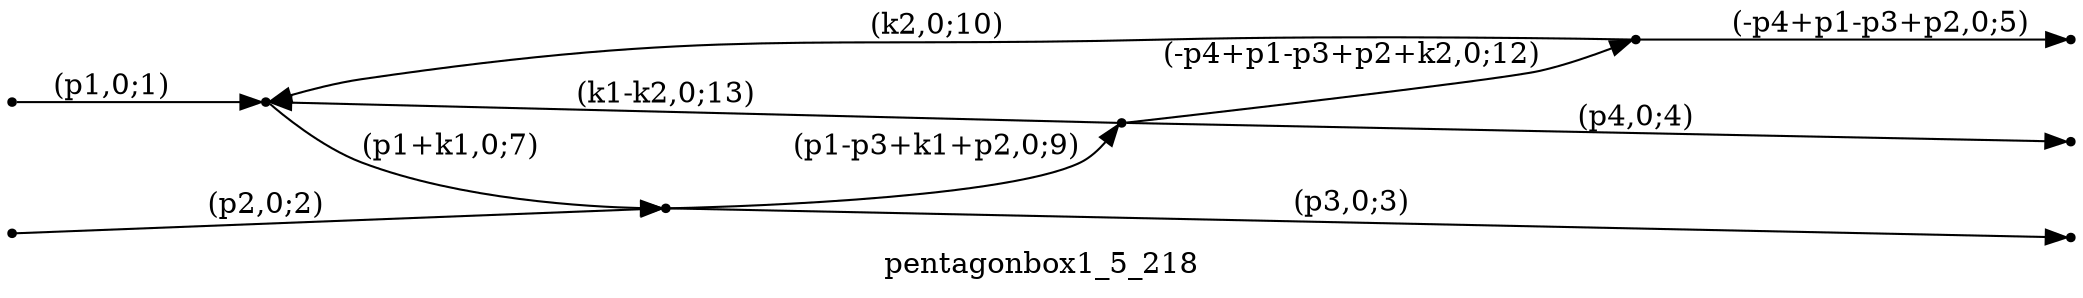 digraph pentagonbox1_5_218 {
  label="pentagonbox1_5_218";
  rankdir="LR";
  subgraph edges {
    -1 -> 4 [label="(p1,0;1)"];
    -2 -> 1 [label="(p2,0;2)"];
    1 -> -3 [label="(p3,0;3)"];
    3 -> -4 [label="(p4,0;4)"];
    2 -> -5 [label="(-p4+p1-p3+p2,0;5)"];
    4 -> 1 [label="(p1+k1,0;7)"];
    1 -> 3 [label="(p1-p3+k1+p2,0;9)"];
    2 -> 4 [label="(k2,0;10)"];
    3 -> 2 [label="(-p4+p1-p3+p2+k2,0;12)"];
    3 -> 4 [label="(k1-k2,0;13)"];
  }
  subgraph incoming { rank="source"; -1; -2; }
  subgraph outgoing { rank="sink"; -3; -4; -5; }
-5 [shape=point];
-4 [shape=point];
-3 [shape=point];
-2 [shape=point];
-1 [shape=point];
1 [shape=point];
2 [shape=point];
3 [shape=point];
4 [shape=point];
}

